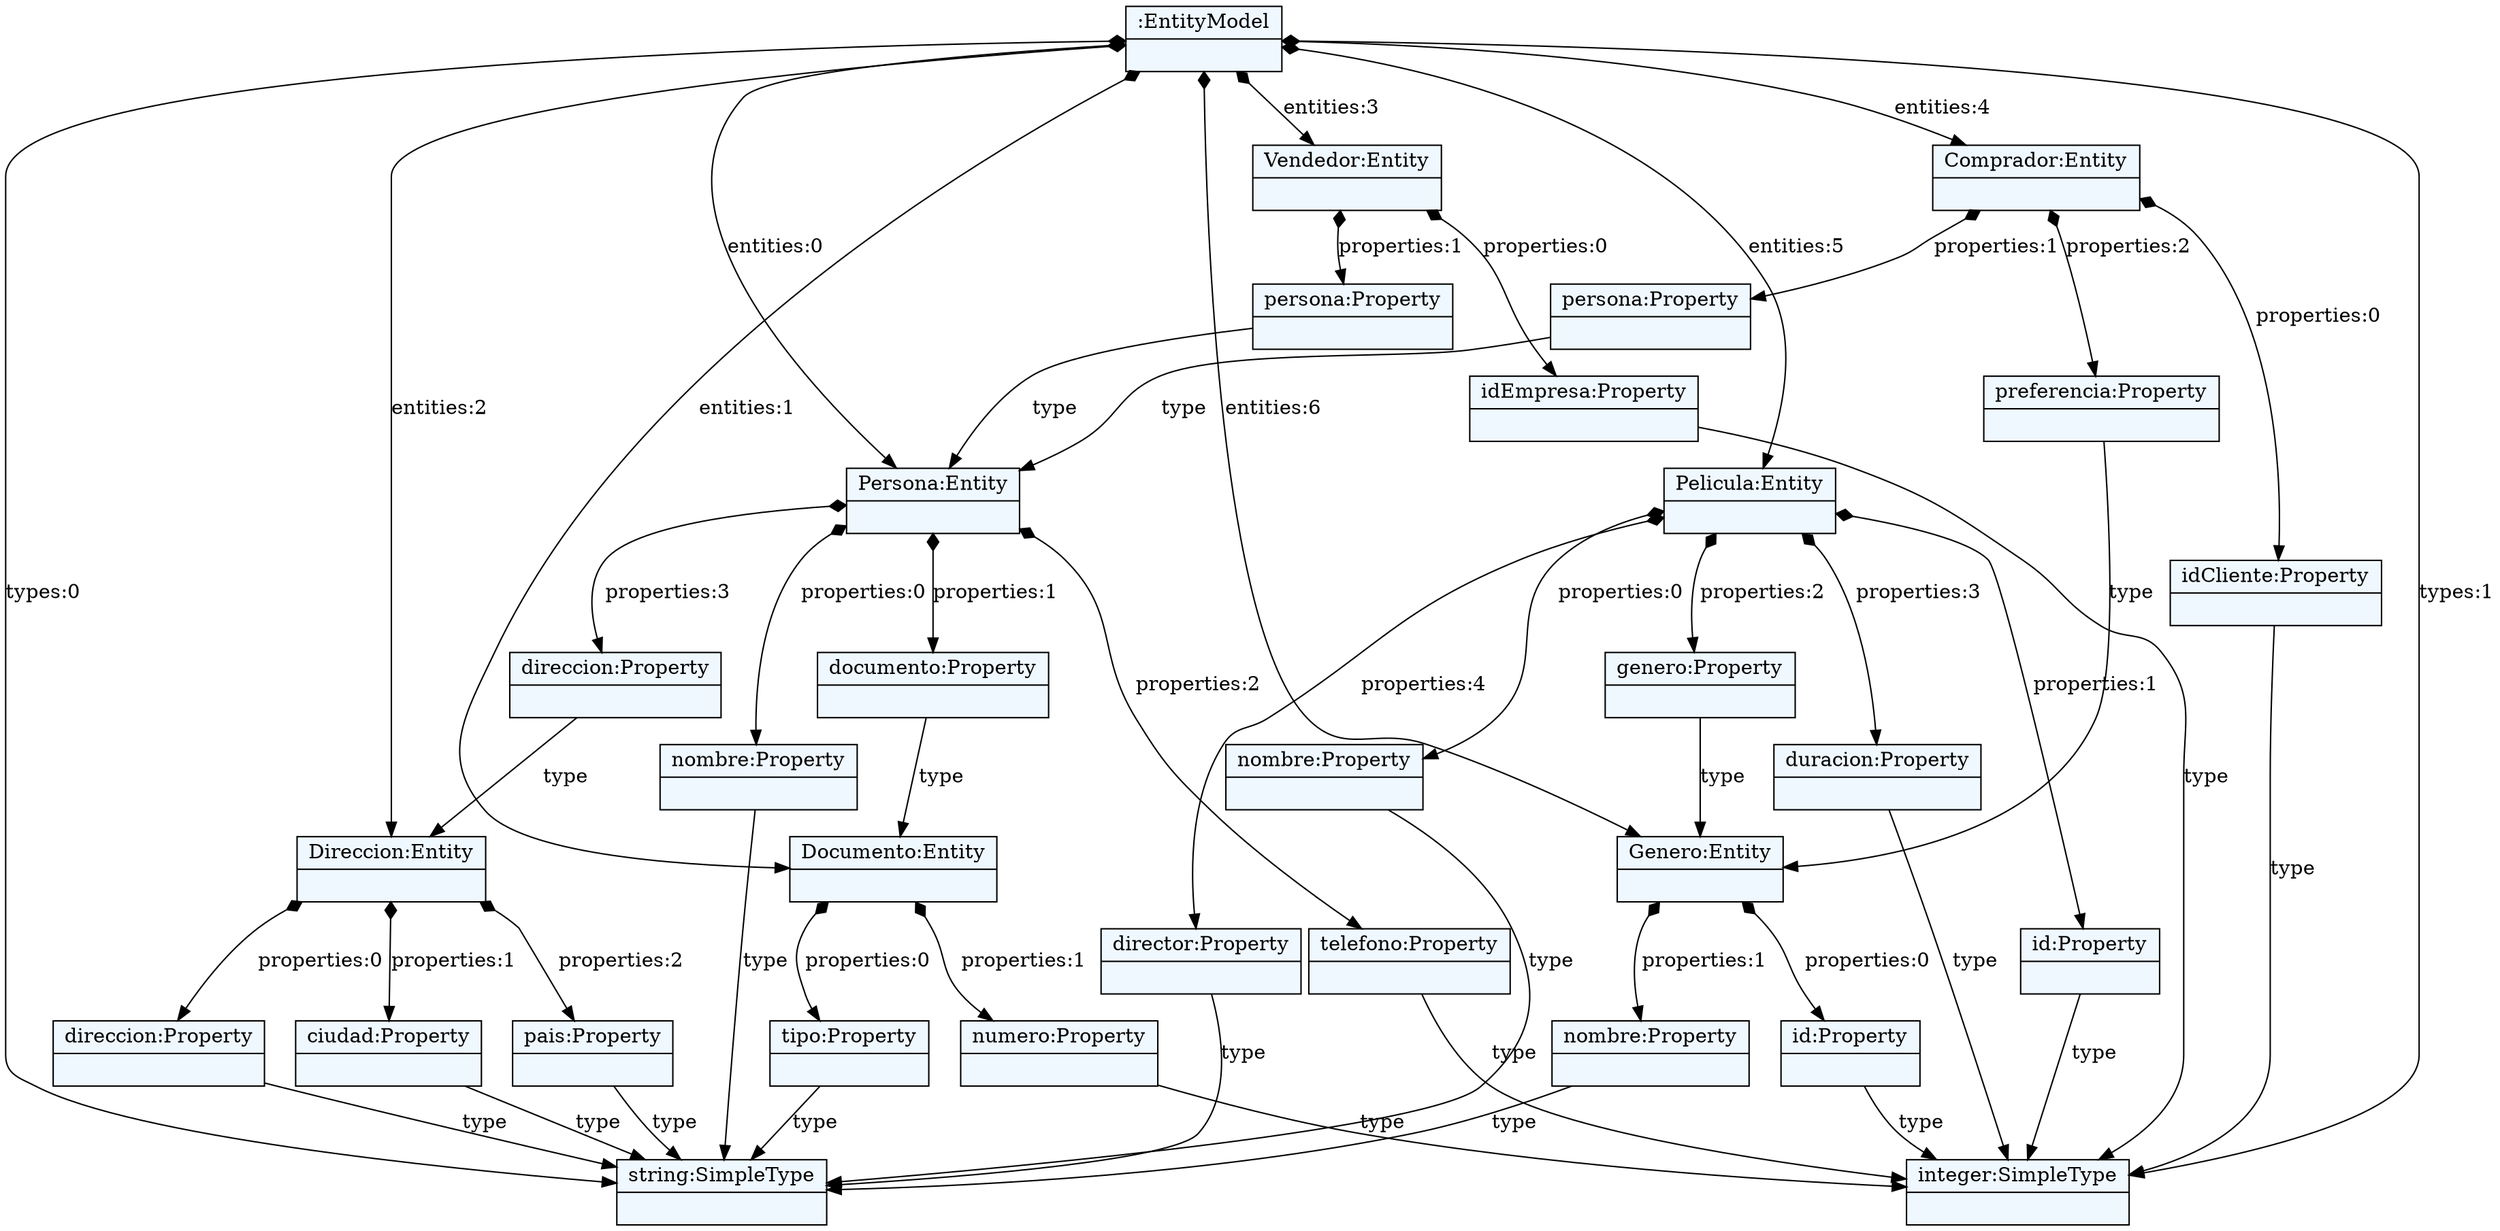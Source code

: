 
    digraph xtext {
    fontname = "Bitstream Vera Sans"
    fontsize = 8
    node[
        shape=record,
        style=filled,
        fillcolor=aliceblue
    ]
    nodesep = 0.3
    edge[dir=black,arrowtail=empty]


140255861607376 -> 140255861606544 [label="types:0" arrowtail=diamond dir=both]
140255861606544[label="{string:SimpleType|}"]
140255861607376 -> 140255861696976 [label="types:1" arrowtail=diamond dir=both]
140255861696976[label="{integer:SimpleType|}"]
140255861607376 -> 140255861697040 [label="entities:0" arrowtail=diamond dir=both]
140255861697040 -> 140255861694544 [label="properties:0" arrowtail=diamond dir=both]
140255861694544 -> 140255861606544 [label="type" ]
140255861694544[label="{nombre:Property|}"]
140255861697040 -> 140255861697104 [label="properties:1" arrowtail=diamond dir=both]
140255861697104 -> 140255861694608 [label="type" ]
140255861694608 -> 140255861697616 [label="properties:0" arrowtail=diamond dir=both]
140255861697616 -> 140255861606544 [label="type" ]
140255861697616[label="{tipo:Property|}"]
140255861694608 -> 140255861697680 [label="properties:1" arrowtail=diamond dir=both]
140255861697680 -> 140255861696976 [label="type" ]
140255861697680[label="{numero:Property|}"]
140255861694608[label="{Documento:Entity|}"]
140255861697104[label="{documento:Property|}"]
140255861697040 -> 140255861697232 [label="properties:2" arrowtail=diamond dir=both]
140255861697232 -> 140255861696976 [label="type" ]
140255861697232[label="{telefono:Property|}"]
140255861697040 -> 140255861697360 [label="properties:3" arrowtail=diamond dir=both]
140255861697360 -> 140255861695056 [label="type" ]
140255861695056 -> 140255861697936 [label="properties:0" arrowtail=diamond dir=both]
140255861697936 -> 140255861606544 [label="type" ]
140255861697936[label="{direccion:Property|}"]
140255861695056 -> 140255861698000 [label="properties:1" arrowtail=diamond dir=both]
140255861698000 -> 140255861606544 [label="type" ]
140255861698000[label="{ciudad:Property|}"]
140255861695056 -> 140255861698128 [label="properties:2" arrowtail=diamond dir=both]
140255861698128 -> 140255861606544 [label="type" ]
140255861698128[label="{pais:Property|}"]
140255861695056[label="{Direccion:Entity|}"]
140255861697360[label="{direccion:Property|}"]
140255861697040[label="{Persona:Entity|}"]
140255861607376 -> 140255861694608 [label="entities:1" arrowtail=diamond dir=both]
140255861607376 -> 140255861695056 [label="entities:2" arrowtail=diamond dir=both]
140255861607376 -> 140255861697488 [label="entities:3" arrowtail=diamond dir=both]
140255861697488 -> 140255861698384 [label="properties:0" arrowtail=diamond dir=both]
140255861698384 -> 140255861696976 [label="type" ]
140255861698384[label="{idEmpresa:Property|}"]
140255861697488 -> 140255861698448 [label="properties:1" arrowtail=diamond dir=both]
140255861698448 -> 140255861697040 [label="type" ]
140255861698448[label="{persona:Property|}"]
140255861697488[label="{Vendedor:Entity|}"]
140255861607376 -> 140255861697808 [label="entities:4" arrowtail=diamond dir=both]
140255861697808 -> 140255861248208 [label="properties:0" arrowtail=diamond dir=both]
140255861248208 -> 140255861696976 [label="type" ]
140255861248208[label="{idCliente:Property|}"]
140255861697808 -> 140255861248272 [label="properties:1" arrowtail=diamond dir=both]
140255861248272 -> 140255861697040 [label="type" ]
140255861248272[label="{persona:Property|}"]
140255861697808 -> 140255861248400 [label="properties:2" arrowtail=diamond dir=both]
140255861248400 -> 140255861248080 [label="type" ]
140255861248080 -> 140255861249360 [label="properties:0" arrowtail=diamond dir=both]
140255861249360 -> 140255861696976 [label="type" ]
140255861249360[label="{id:Property|}"]
140255861248080 -> 140255861249424 [label="properties:1" arrowtail=diamond dir=both]
140255861249424 -> 140255861606544 [label="type" ]
140255861249424[label="{nombre:Property|}"]
140255861248080[label="{Genero:Entity|}"]
140255861248400[label="{preferencia:Property|}"]
140255861697808[label="{Comprador:Entity|}"]
140255861607376 -> 140255861698256 [label="entities:5" arrowtail=diamond dir=both]
140255861698256 -> 140255861248656 [label="properties:0" arrowtail=diamond dir=both]
140255861248656 -> 140255861606544 [label="type" ]
140255861248656[label="{nombre:Property|}"]
140255861698256 -> 140255861248720 [label="properties:1" arrowtail=diamond dir=both]
140255861248720 -> 140255861696976 [label="type" ]
140255861248720[label="{id:Property|}"]
140255861698256 -> 140255861248848 [label="properties:2" arrowtail=diamond dir=both]
140255861248848 -> 140255861248080 [label="type" ]
140255861248848[label="{genero:Property|}"]
140255861698256 -> 140255861248976 [label="properties:3" arrowtail=diamond dir=both]
140255861248976 -> 140255861696976 [label="type" ]
140255861248976[label="{duracion:Property|}"]
140255861698256 -> 140255861249104 [label="properties:4" arrowtail=diamond dir=both]
140255861249104 -> 140255861606544 [label="type" ]
140255861249104[label="{director:Property|}"]
140255861698256[label="{Pelicula:Entity|}"]
140255861607376 -> 140255861248080 [label="entities:6" arrowtail=diamond dir=both]
140255861607376[label="{:EntityModel|}"]

}
